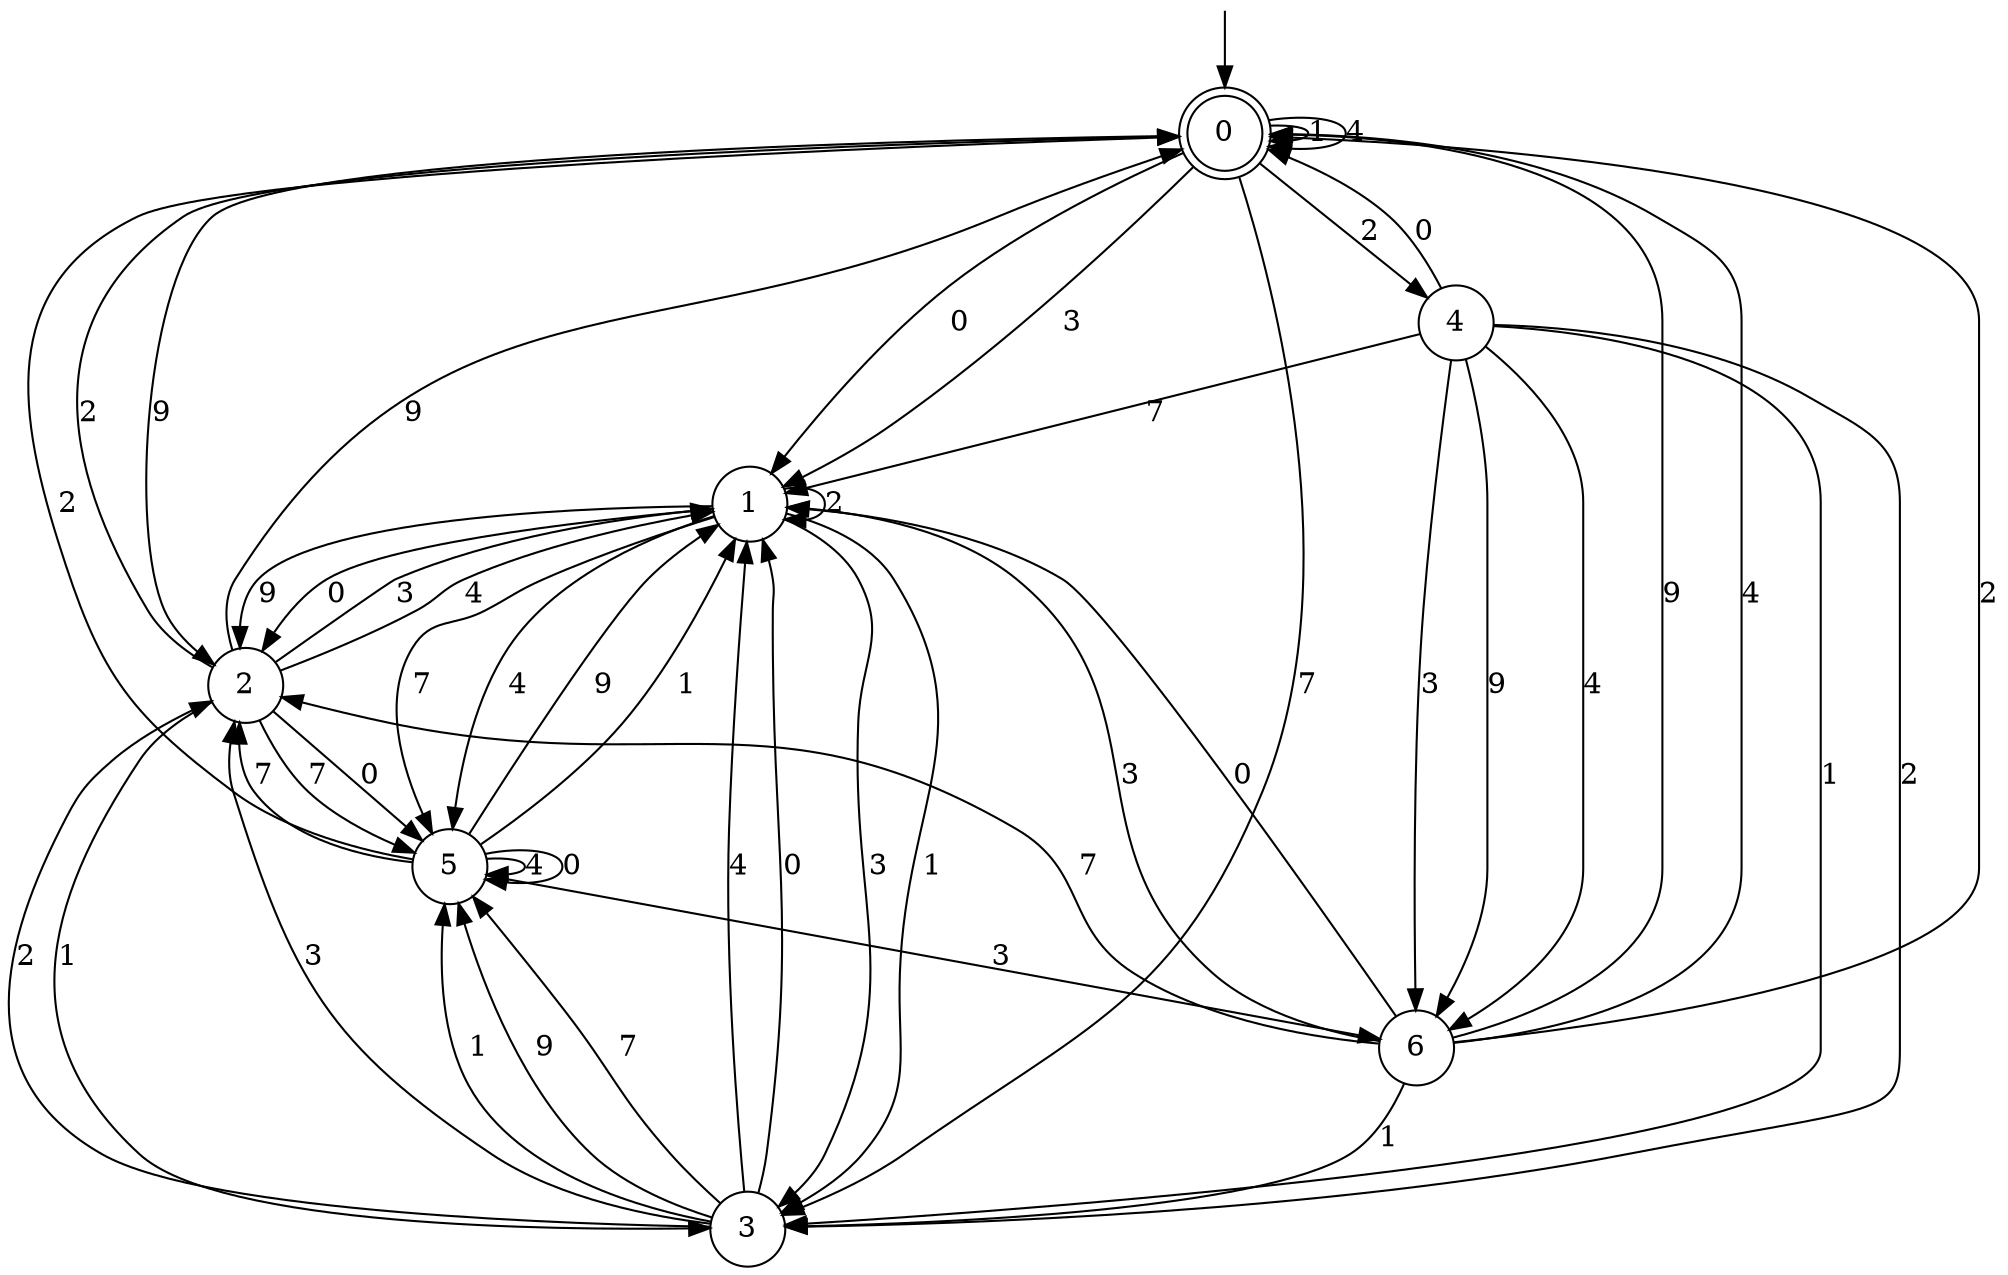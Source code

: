 digraph g {

	s0 [shape="doublecircle" label="0"];
	s1 [shape="circle" label="1"];
	s2 [shape="circle" label="2"];
	s3 [shape="circle" label="3"];
	s4 [shape="circle" label="4"];
	s5 [shape="circle" label="5"];
	s6 [shape="circle" label="6"];
	s0 -> s1 [label="3"];
	s0 -> s2 [label="9"];
	s0 -> s3 [label="7"];
	s0 -> s0 [label="1"];
	s0 -> s0 [label="4"];
	s0 -> s1 [label="0"];
	s0 -> s4 [label="2"];
	s1 -> s3 [label="3"];
	s1 -> s2 [label="9"];
	s1 -> s5 [label="7"];
	s1 -> s3 [label="1"];
	s1 -> s5 [label="4"];
	s1 -> s2 [label="0"];
	s1 -> s1 [label="2"];
	s2 -> s1 [label="3"];
	s2 -> s0 [label="9"];
	s2 -> s5 [label="7"];
	s2 -> s3 [label="1"];
	s2 -> s1 [label="4"];
	s2 -> s5 [label="0"];
	s2 -> s0 [label="2"];
	s3 -> s2 [label="3"];
	s3 -> s5 [label="9"];
	s3 -> s5 [label="7"];
	s3 -> s5 [label="1"];
	s3 -> s1 [label="4"];
	s3 -> s1 [label="0"];
	s3 -> s2 [label="2"];
	s4 -> s6 [label="3"];
	s4 -> s6 [label="9"];
	s4 -> s1 [label="7"];
	s4 -> s3 [label="1"];
	s4 -> s6 [label="4"];
	s4 -> s0 [label="0"];
	s4 -> s3 [label="2"];
	s5 -> s6 [label="3"];
	s5 -> s1 [label="9"];
	s5 -> s2 [label="7"];
	s5 -> s1 [label="1"];
	s5 -> s5 [label="4"];
	s5 -> s5 [label="0"];
	s5 -> s0 [label="2"];
	s6 -> s1 [label="3"];
	s6 -> s0 [label="9"];
	s6 -> s2 [label="7"];
	s6 -> s3 [label="1"];
	s6 -> s0 [label="4"];
	s6 -> s1 [label="0"];
	s6 -> s0 [label="2"];

__start0 [label="" shape="none" width="0" height="0"];
__start0 -> s0;

}
